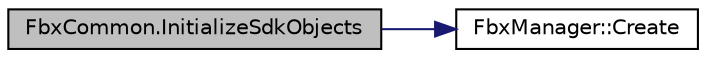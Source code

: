 digraph "FbxCommon.InitializeSdkObjects"
{
  edge [fontname="Helvetica",fontsize="10",labelfontname="Helvetica",labelfontsize="10"];
  node [fontname="Helvetica",fontsize="10",shape=record];
  rankdir="LR";
  Node0 [label="FbxCommon.InitializeSdkObjects",height=0.2,width=0.4,color="black", fillcolor="grey75", style="filled", fontcolor="black"];
  Node0 -> Node1 [color="midnightblue",fontsize="10",style="solid",fontname="Helvetica"];
  Node1 [label="FbxManager::Create",height=0.2,width=0.4,color="black", fillcolor="white", style="filled",URL="$class_fbx_manager.html#af51cafc0f34f17d497f7921d847a4dd4"];
}
